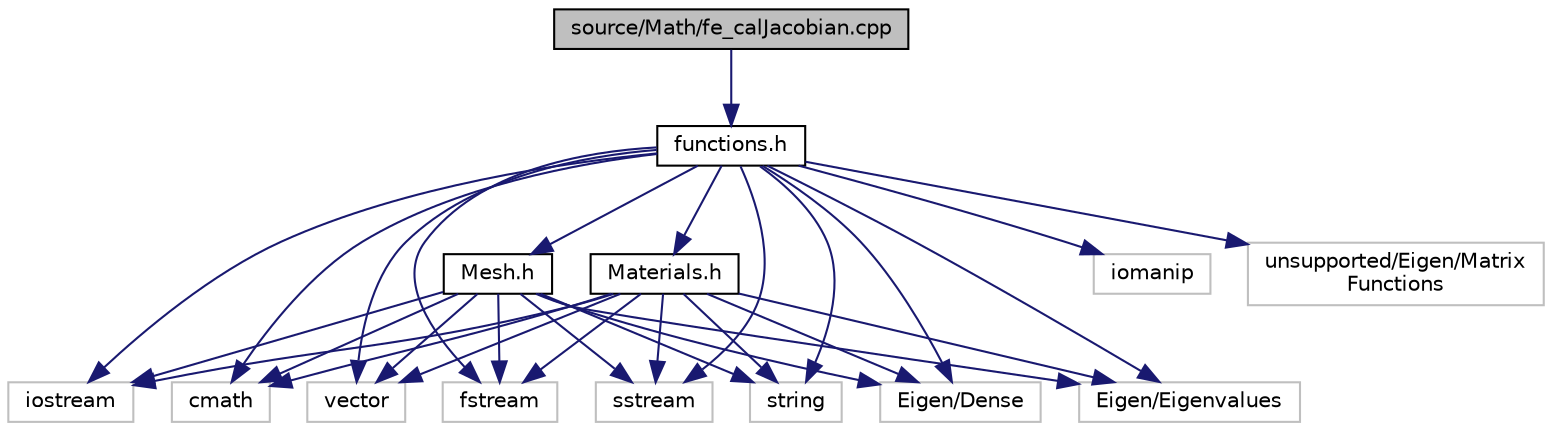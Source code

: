 digraph "source/Math/fe_calJacobian.cpp"
{
  edge [fontname="Helvetica",fontsize="10",labelfontname="Helvetica",labelfontsize="10"];
  node [fontname="Helvetica",fontsize="10",shape=record];
  Node0 [label="source/Math/fe_calJacobian.cpp",height=0.2,width=0.4,color="black", fillcolor="grey75", style="filled", fontcolor="black"];
  Node0 -> Node1 [color="midnightblue",fontsize="10",style="solid",fontname="Helvetica"];
  Node1 [label="functions.h",height=0.2,width=0.4,color="black", fillcolor="white", style="filled",URL="$functions_8h.html"];
  Node1 -> Node2 [color="midnightblue",fontsize="10",style="solid",fontname="Helvetica"];
  Node2 [label="iostream",height=0.2,width=0.4,color="grey75", fillcolor="white", style="filled"];
  Node1 -> Node3 [color="midnightblue",fontsize="10",style="solid",fontname="Helvetica"];
  Node3 [label="cmath",height=0.2,width=0.4,color="grey75", fillcolor="white", style="filled"];
  Node1 -> Node4 [color="midnightblue",fontsize="10",style="solid",fontname="Helvetica"];
  Node4 [label="vector",height=0.2,width=0.4,color="grey75", fillcolor="white", style="filled"];
  Node1 -> Node5 [color="midnightblue",fontsize="10",style="solid",fontname="Helvetica"];
  Node5 [label="fstream",height=0.2,width=0.4,color="grey75", fillcolor="white", style="filled"];
  Node1 -> Node6 [color="midnightblue",fontsize="10",style="solid",fontname="Helvetica"];
  Node6 [label="sstream",height=0.2,width=0.4,color="grey75", fillcolor="white", style="filled"];
  Node1 -> Node7 [color="midnightblue",fontsize="10",style="solid",fontname="Helvetica"];
  Node7 [label="string",height=0.2,width=0.4,color="grey75", fillcolor="white", style="filled"];
  Node1 -> Node8 [color="midnightblue",fontsize="10",style="solid",fontname="Helvetica"];
  Node8 [label="iomanip",height=0.2,width=0.4,color="grey75", fillcolor="white", style="filled"];
  Node1 -> Node9 [color="midnightblue",fontsize="10",style="solid",fontname="Helvetica"];
  Node9 [label="Eigen/Dense",height=0.2,width=0.4,color="grey75", fillcolor="white", style="filled"];
  Node1 -> Node10 [color="midnightblue",fontsize="10",style="solid",fontname="Helvetica"];
  Node10 [label="Eigen/Eigenvalues",height=0.2,width=0.4,color="grey75", fillcolor="white", style="filled"];
  Node1 -> Node11 [color="midnightblue",fontsize="10",style="solid",fontname="Helvetica"];
  Node11 [label="unsupported/Eigen/Matrix\lFunctions",height=0.2,width=0.4,color="grey75", fillcolor="white", style="filled"];
  Node1 -> Node12 [color="midnightblue",fontsize="10",style="solid",fontname="Helvetica"];
  Node12 [label="Mesh.h",height=0.2,width=0.4,color="black", fillcolor="white", style="filled",URL="$_mesh_8h.html"];
  Node12 -> Node2 [color="midnightblue",fontsize="10",style="solid",fontname="Helvetica"];
  Node12 -> Node3 [color="midnightblue",fontsize="10",style="solid",fontname="Helvetica"];
  Node12 -> Node4 [color="midnightblue",fontsize="10",style="solid",fontname="Helvetica"];
  Node12 -> Node5 [color="midnightblue",fontsize="10",style="solid",fontname="Helvetica"];
  Node12 -> Node6 [color="midnightblue",fontsize="10",style="solid",fontname="Helvetica"];
  Node12 -> Node7 [color="midnightblue",fontsize="10",style="solid",fontname="Helvetica"];
  Node12 -> Node9 [color="midnightblue",fontsize="10",style="solid",fontname="Helvetica"];
  Node12 -> Node10 [color="midnightblue",fontsize="10",style="solid",fontname="Helvetica"];
  Node1 -> Node13 [color="midnightblue",fontsize="10",style="solid",fontname="Helvetica"];
  Node13 [label="Materials.h",height=0.2,width=0.4,color="black", fillcolor="white", style="filled",URL="$_materials_8h.html"];
  Node13 -> Node2 [color="midnightblue",fontsize="10",style="solid",fontname="Helvetica"];
  Node13 -> Node3 [color="midnightblue",fontsize="10",style="solid",fontname="Helvetica"];
  Node13 -> Node4 [color="midnightblue",fontsize="10",style="solid",fontname="Helvetica"];
  Node13 -> Node5 [color="midnightblue",fontsize="10",style="solid",fontname="Helvetica"];
  Node13 -> Node6 [color="midnightblue",fontsize="10",style="solid",fontname="Helvetica"];
  Node13 -> Node7 [color="midnightblue",fontsize="10",style="solid",fontname="Helvetica"];
  Node13 -> Node9 [color="midnightblue",fontsize="10",style="solid",fontname="Helvetica"];
  Node13 -> Node10 [color="midnightblue",fontsize="10",style="solid",fontname="Helvetica"];
}

